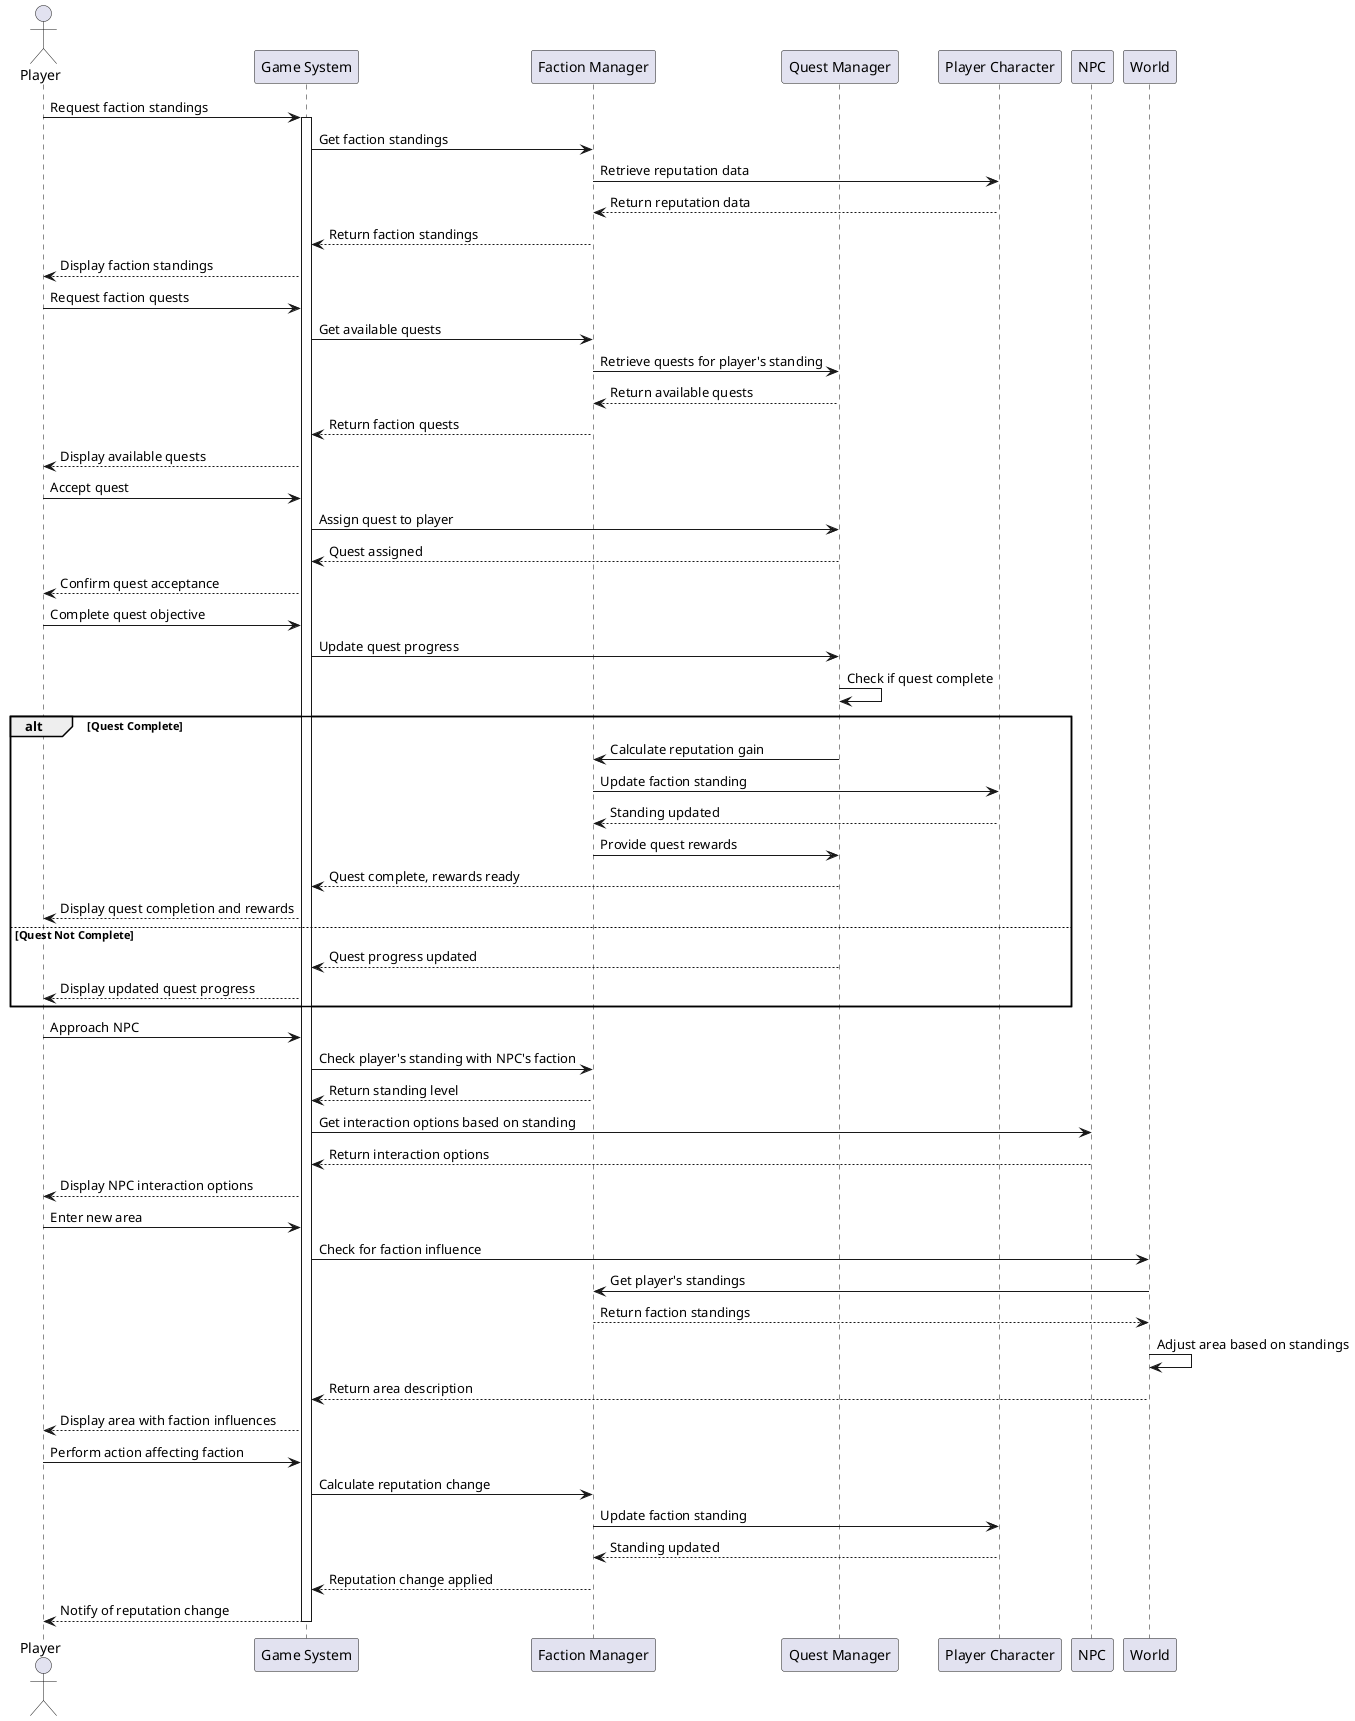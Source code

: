 @startuml
actor Player
participant "Game System" as Game
participant "Faction Manager" as FactionMgr
participant "Quest Manager" as QuestMgr
participant "Player Character" as PlayerChar
participant "NPC" as NPC
participant "World" as World

' Viewing faction standings
Player -> Game: Request faction standings
activate Game
Game -> FactionMgr: Get faction standings
FactionMgr -> PlayerChar: Retrieve reputation data
PlayerChar --> FactionMgr: Return reputation data
FactionMgr --> Game: Return faction standings
Game --> Player: Display faction standings

' Accepting a faction quest
Player -> Game: Request faction quests
Game -> FactionMgr: Get available quests
FactionMgr -> QuestMgr: Retrieve quests for player's standing
QuestMgr --> FactionMgr: Return available quests
FactionMgr --> Game: Return faction quests
Game --> Player: Display available quests
Player -> Game: Accept quest
Game -> QuestMgr: Assign quest to player
QuestMgr --> Game: Quest assigned
Game --> Player: Confirm quest acceptance

' Completing a faction quest
Player -> Game: Complete quest objective
Game -> QuestMgr: Update quest progress
QuestMgr -> QuestMgr: Check if quest complete
alt Quest Complete
    QuestMgr -> FactionMgr: Calculate reputation gain
    FactionMgr -> PlayerChar: Update faction standing
    PlayerChar --> FactionMgr: Standing updated
    FactionMgr -> QuestMgr: Provide quest rewards
    QuestMgr --> Game: Quest complete, rewards ready
    Game --> Player: Display quest completion and rewards
else Quest Not Complete
    QuestMgr --> Game: Quest progress updated
    Game --> Player: Display updated quest progress
end

' Interacting with NPCs based on reputation
Player -> Game: Approach NPC
Game -> FactionMgr: Check player's standing with NPC's faction
FactionMgr --> Game: Return standing level
Game -> NPC: Get interaction options based on standing
NPC --> Game: Return interaction options
Game --> Player: Display NPC interaction options

' Experiencing world changes based on reputation
Player -> Game: Enter new area
Game -> World: Check for faction influence
World -> FactionMgr: Get player's standings
FactionMgr --> World: Return faction standings
World -> World: Adjust area based on standings
World --> Game: Return area description
Game --> Player: Display area with faction influences

' Gaining/Losing reputation through actions
Player -> Game: Perform action affecting faction
Game -> FactionMgr: Calculate reputation change
FactionMgr -> PlayerChar: Update faction standing
PlayerChar --> FactionMgr: Standing updated
FactionMgr --> Game: Reputation change applied
Game --> Player: Notify of reputation change

deactivate Game
@enduml
